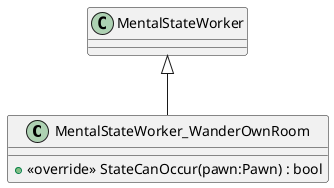 @startuml
class MentalStateWorker_WanderOwnRoom {
    + <<override>> StateCanOccur(pawn:Pawn) : bool
}
MentalStateWorker <|-- MentalStateWorker_WanderOwnRoom
@enduml
